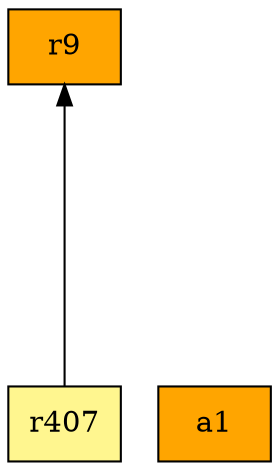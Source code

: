 digraph G {
rankdir=BT;ranksep="2.0";
"r9" [shape=record,fillcolor=orange,style=filled,label="{r9}"];
"a1" [shape=record,fillcolor=orange,style=filled,label="{a1}"];
"r407" [shape=record,fillcolor=khaki1,style=filled,label="{r407}"];
"r407" -> "r9"
}